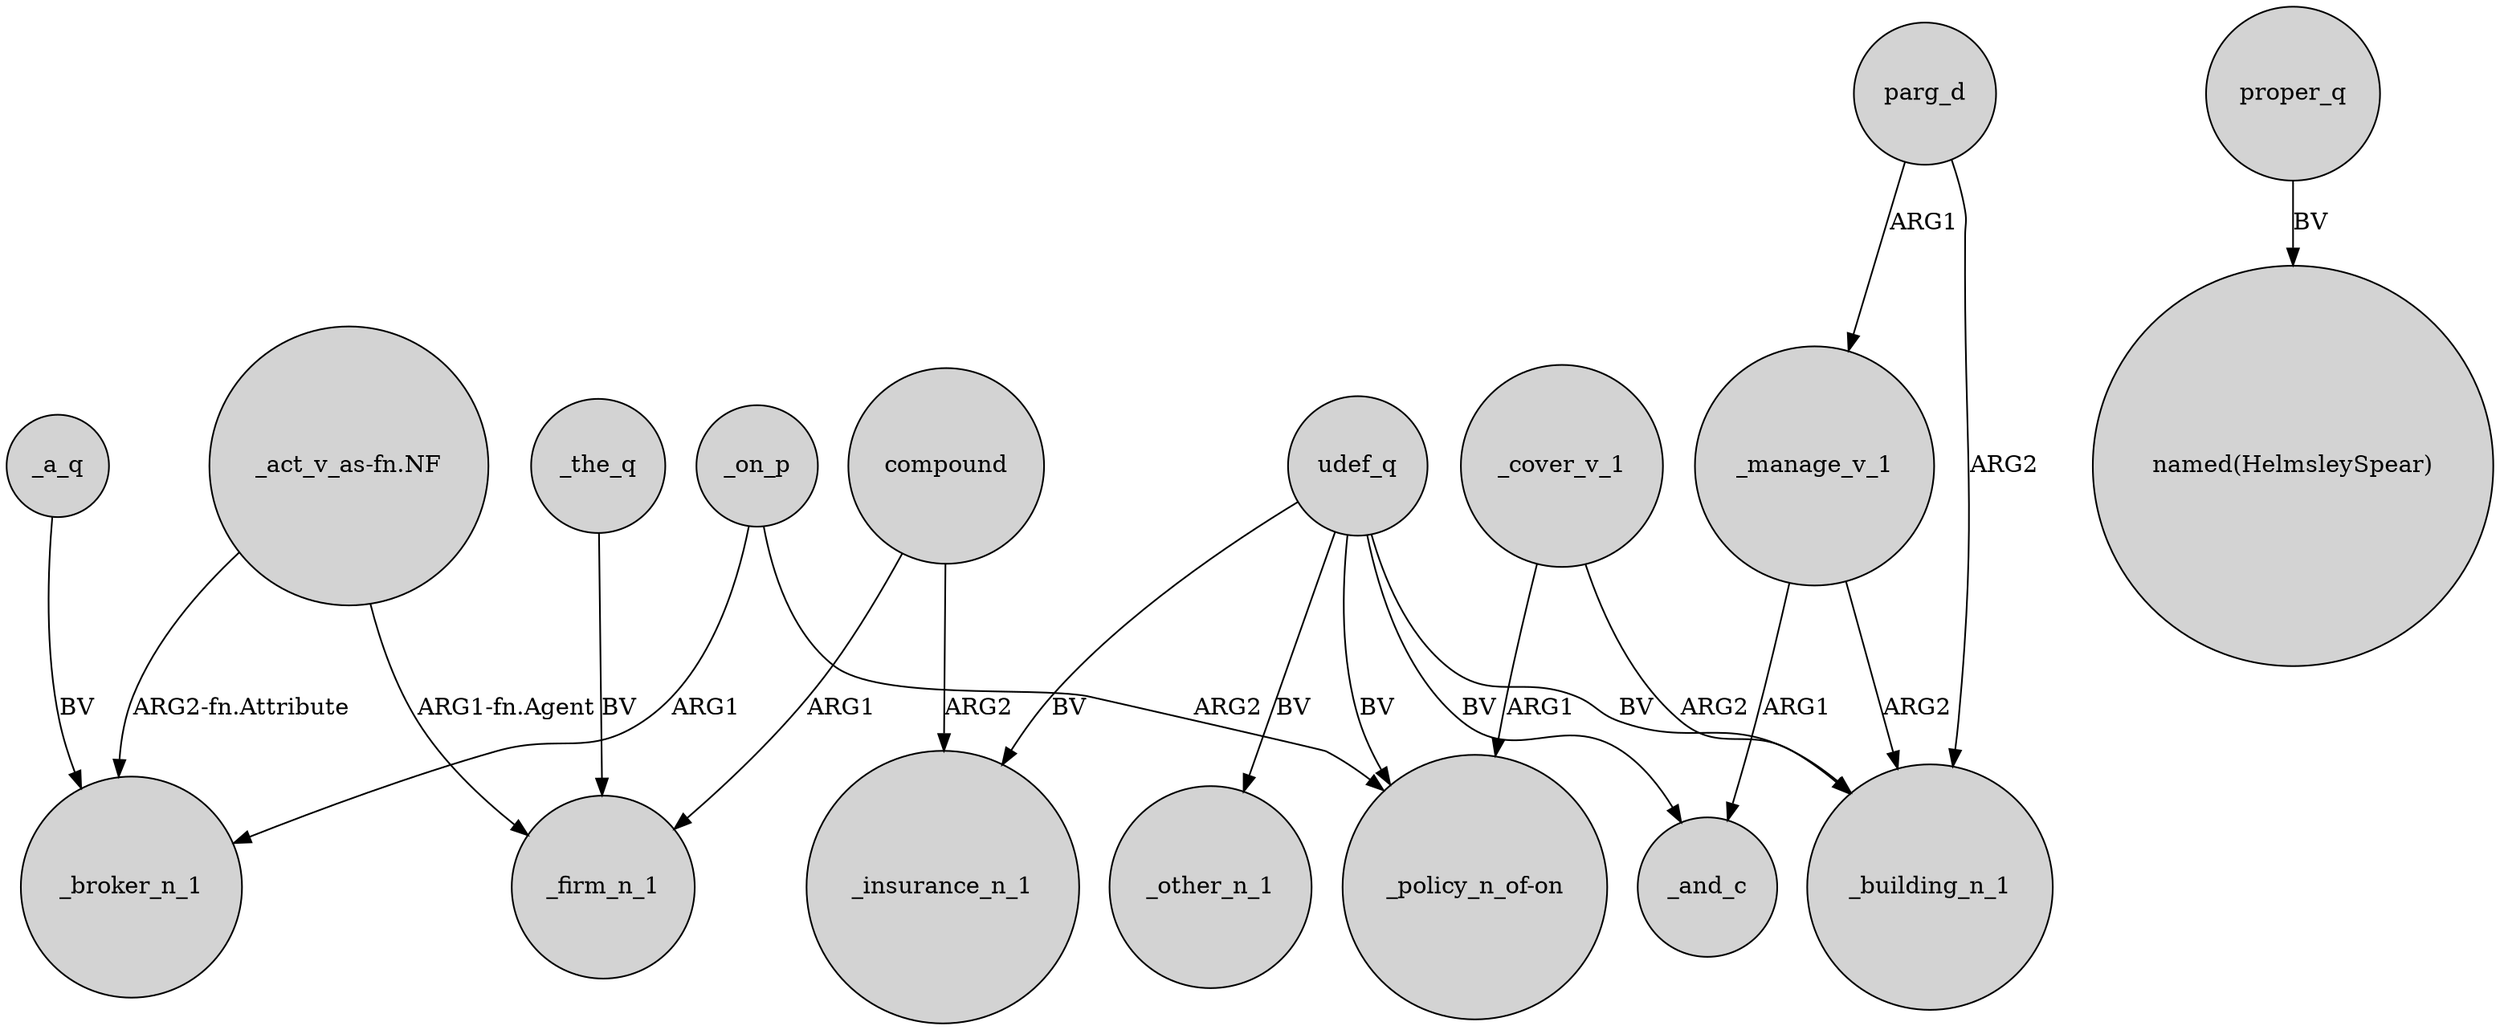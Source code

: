 digraph {
	node [shape=circle style=filled]
	_on_p -> _broker_n_1 [label=ARG1]
	compound -> _insurance_n_1 [label=ARG2]
	udef_q -> _building_n_1 [label=BV]
	_manage_v_1 -> _and_c [label=ARG1]
	parg_d -> _building_n_1 [label=ARG2]
	udef_q -> _insurance_n_1 [label=BV]
	parg_d -> _manage_v_1 [label=ARG1]
	_on_p -> "_policy_n_of-on" [label=ARG2]
	udef_q -> "_policy_n_of-on" [label=BV]
	udef_q -> _other_n_1 [label=BV]
	"_act_v_as-fn.NF" -> _firm_n_1 [label="ARG1-fn.Agent"]
	compound -> _firm_n_1 [label=ARG1]
	"_act_v_as-fn.NF" -> _broker_n_1 [label="ARG2-fn.Attribute"]
	_the_q -> _firm_n_1 [label=BV]
	proper_q -> "named(HelmsleySpear)" [label=BV]
	_manage_v_1 -> _building_n_1 [label=ARG2]
	udef_q -> _and_c [label=BV]
	_a_q -> _broker_n_1 [label=BV]
	_cover_v_1 -> "_policy_n_of-on" [label=ARG1]
	_cover_v_1 -> _building_n_1 [label=ARG2]
}
